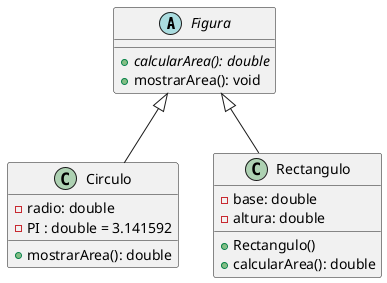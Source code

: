 @startuml
abstract class Figura{
+ {abstract} calcularArea(): double
+ mostrarArea(): void
}

class Circulo{
- radio: double
- PI : double = 3.141592

+ mostrarArea(): double
}

class Rectangulo{
- base: double
- altura: double

+ Rectangulo()
+ calcularArea(): double
}

Figura <|-- Circulo
Figura <|-- Rectangulo
@enduml